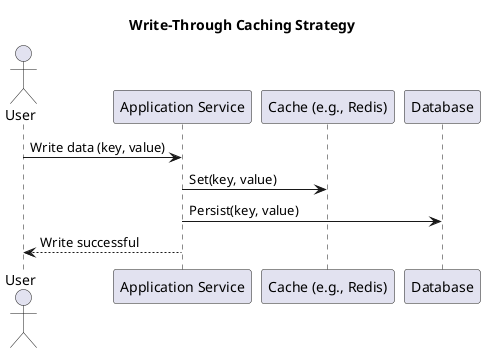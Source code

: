 @startuml
title Write-Through Caching Strategy

actor User
participant "Application Service" as App
participant "Cache (e.g., Redis)" as Cache
participant "Database" as DB

User -> App : Write data (key, value)
App -> Cache : Set(key, value)
App -> DB : Persist(key, value)
App --> User : Write successful

@enduml
